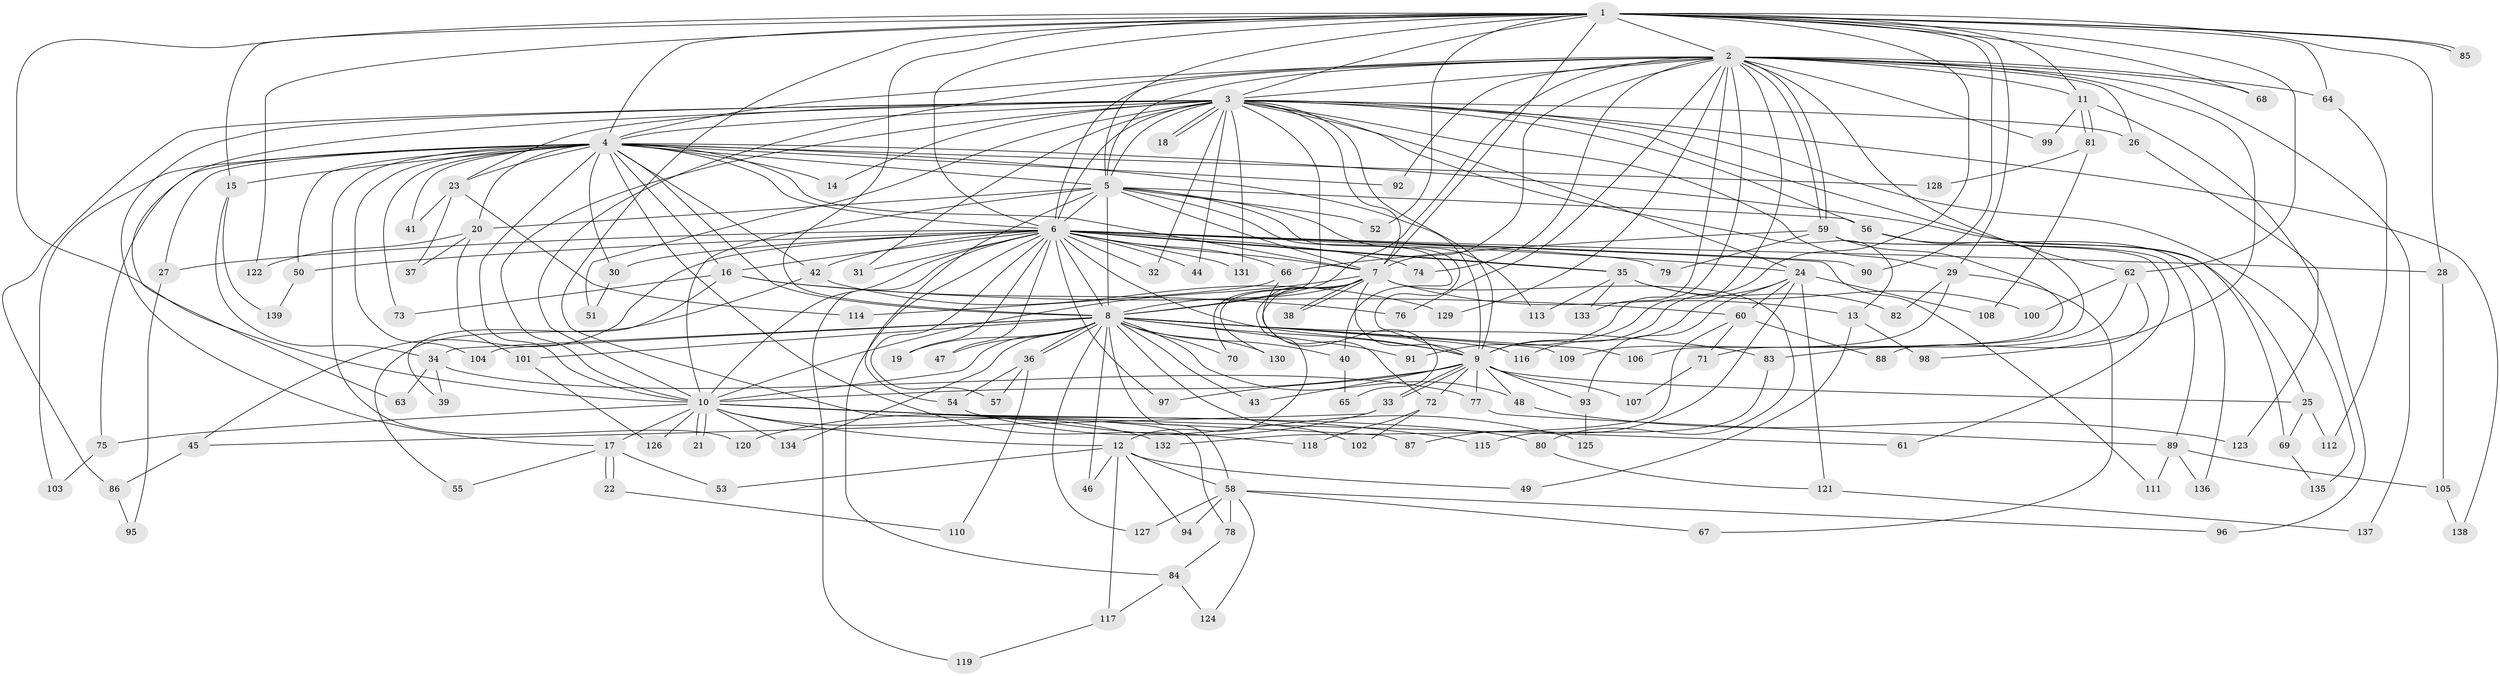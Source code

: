 // coarse degree distribution, {26: 0.020618556701030927, 4: 0.10309278350515463, 2: 0.3917525773195876, 1: 0.041237113402061855, 8: 0.020618556701030927, 27: 0.010309278350515464, 3: 0.21649484536082475, 14: 0.010309278350515464, 5: 0.09278350515463918, 15: 0.010309278350515464, 21: 0.010309278350515464, 6: 0.020618556701030927, 9: 0.010309278350515464, 19: 0.020618556701030927, 25: 0.010309278350515464, 17: 0.010309278350515464}
// Generated by graph-tools (version 1.1) at 2025/36/03/04/25 23:36:34]
// undirected, 139 vertices, 303 edges
graph export_dot {
  node [color=gray90,style=filled];
  1;
  2;
  3;
  4;
  5;
  6;
  7;
  8;
  9;
  10;
  11;
  12;
  13;
  14;
  15;
  16;
  17;
  18;
  19;
  20;
  21;
  22;
  23;
  24;
  25;
  26;
  27;
  28;
  29;
  30;
  31;
  32;
  33;
  34;
  35;
  36;
  37;
  38;
  39;
  40;
  41;
  42;
  43;
  44;
  45;
  46;
  47;
  48;
  49;
  50;
  51;
  52;
  53;
  54;
  55;
  56;
  57;
  58;
  59;
  60;
  61;
  62;
  63;
  64;
  65;
  66;
  67;
  68;
  69;
  70;
  71;
  72;
  73;
  74;
  75;
  76;
  77;
  78;
  79;
  80;
  81;
  82;
  83;
  84;
  85;
  86;
  87;
  88;
  89;
  90;
  91;
  92;
  93;
  94;
  95;
  96;
  97;
  98;
  99;
  100;
  101;
  102;
  103;
  104;
  105;
  106;
  107;
  108;
  109;
  110;
  111;
  112;
  113;
  114;
  115;
  116;
  117;
  118;
  119;
  120;
  121;
  122;
  123;
  124;
  125;
  126;
  127;
  128;
  129;
  130;
  131;
  132;
  133;
  134;
  135;
  136;
  137;
  138;
  139;
  1 -- 2;
  1 -- 3;
  1 -- 4;
  1 -- 5;
  1 -- 6;
  1 -- 7;
  1 -- 8;
  1 -- 9;
  1 -- 10;
  1 -- 11;
  1 -- 15;
  1 -- 28;
  1 -- 29;
  1 -- 52;
  1 -- 62;
  1 -- 64;
  1 -- 68;
  1 -- 78;
  1 -- 85;
  1 -- 85;
  1 -- 90;
  1 -- 122;
  2 -- 3;
  2 -- 4;
  2 -- 5;
  2 -- 6;
  2 -- 7;
  2 -- 8;
  2 -- 9;
  2 -- 10;
  2 -- 11;
  2 -- 26;
  2 -- 59;
  2 -- 59;
  2 -- 62;
  2 -- 64;
  2 -- 68;
  2 -- 74;
  2 -- 76;
  2 -- 91;
  2 -- 92;
  2 -- 98;
  2 -- 99;
  2 -- 129;
  2 -- 133;
  2 -- 137;
  3 -- 4;
  3 -- 5;
  3 -- 6;
  3 -- 7;
  3 -- 8;
  3 -- 9;
  3 -- 10;
  3 -- 13;
  3 -- 14;
  3 -- 17;
  3 -- 18;
  3 -- 18;
  3 -- 23;
  3 -- 24;
  3 -- 26;
  3 -- 29;
  3 -- 31;
  3 -- 32;
  3 -- 44;
  3 -- 51;
  3 -- 56;
  3 -- 63;
  3 -- 69;
  3 -- 86;
  3 -- 131;
  3 -- 135;
  3 -- 138;
  4 -- 5;
  4 -- 6;
  4 -- 7;
  4 -- 8;
  4 -- 9;
  4 -- 10;
  4 -- 14;
  4 -- 15;
  4 -- 16;
  4 -- 20;
  4 -- 23;
  4 -- 25;
  4 -- 27;
  4 -- 30;
  4 -- 41;
  4 -- 42;
  4 -- 50;
  4 -- 73;
  4 -- 75;
  4 -- 92;
  4 -- 103;
  4 -- 104;
  4 -- 118;
  4 -- 120;
  4 -- 128;
  5 -- 6;
  5 -- 7;
  5 -- 8;
  5 -- 9;
  5 -- 10;
  5 -- 20;
  5 -- 40;
  5 -- 52;
  5 -- 54;
  5 -- 56;
  5 -- 113;
  6 -- 7;
  6 -- 8;
  6 -- 9;
  6 -- 10;
  6 -- 16;
  6 -- 19;
  6 -- 24;
  6 -- 27;
  6 -- 28;
  6 -- 30;
  6 -- 31;
  6 -- 32;
  6 -- 35;
  6 -- 35;
  6 -- 42;
  6 -- 44;
  6 -- 45;
  6 -- 47;
  6 -- 50;
  6 -- 57;
  6 -- 66;
  6 -- 74;
  6 -- 79;
  6 -- 84;
  6 -- 90;
  6 -- 97;
  6 -- 111;
  6 -- 119;
  6 -- 131;
  7 -- 8;
  7 -- 9;
  7 -- 10;
  7 -- 12;
  7 -- 13;
  7 -- 38;
  7 -- 38;
  7 -- 65;
  7 -- 70;
  7 -- 80;
  7 -- 130;
  8 -- 9;
  8 -- 10;
  8 -- 19;
  8 -- 34;
  8 -- 36;
  8 -- 36;
  8 -- 40;
  8 -- 43;
  8 -- 46;
  8 -- 47;
  8 -- 48;
  8 -- 58;
  8 -- 70;
  8 -- 83;
  8 -- 91;
  8 -- 101;
  8 -- 102;
  8 -- 104;
  8 -- 106;
  8 -- 109;
  8 -- 116;
  8 -- 127;
  8 -- 130;
  8 -- 134;
  9 -- 10;
  9 -- 25;
  9 -- 33;
  9 -- 33;
  9 -- 43;
  9 -- 48;
  9 -- 72;
  9 -- 77;
  9 -- 93;
  9 -- 97;
  9 -- 107;
  10 -- 12;
  10 -- 17;
  10 -- 21;
  10 -- 21;
  10 -- 61;
  10 -- 75;
  10 -- 80;
  10 -- 87;
  10 -- 115;
  10 -- 126;
  10 -- 132;
  10 -- 134;
  11 -- 81;
  11 -- 81;
  11 -- 96;
  11 -- 99;
  12 -- 46;
  12 -- 49;
  12 -- 53;
  12 -- 58;
  12 -- 94;
  12 -- 117;
  13 -- 49;
  13 -- 98;
  15 -- 34;
  15 -- 139;
  16 -- 39;
  16 -- 60;
  16 -- 73;
  16 -- 76;
  17 -- 22;
  17 -- 22;
  17 -- 53;
  17 -- 55;
  20 -- 37;
  20 -- 101;
  20 -- 122;
  22 -- 110;
  23 -- 37;
  23 -- 41;
  23 -- 114;
  24 -- 60;
  24 -- 87;
  24 -- 93;
  24 -- 108;
  24 -- 116;
  24 -- 121;
  25 -- 69;
  25 -- 112;
  26 -- 123;
  27 -- 95;
  28 -- 105;
  29 -- 67;
  29 -- 82;
  29 -- 109;
  30 -- 51;
  33 -- 45;
  33 -- 120;
  34 -- 39;
  34 -- 63;
  34 -- 77;
  35 -- 82;
  35 -- 100;
  35 -- 113;
  35 -- 133;
  36 -- 54;
  36 -- 57;
  36 -- 110;
  40 -- 65;
  42 -- 55;
  42 -- 129;
  45 -- 86;
  48 -- 123;
  50 -- 139;
  54 -- 125;
  56 -- 71;
  56 -- 136;
  58 -- 67;
  58 -- 78;
  58 -- 94;
  58 -- 96;
  58 -- 124;
  58 -- 127;
  59 -- 61;
  59 -- 66;
  59 -- 79;
  59 -- 89;
  59 -- 106;
  60 -- 71;
  60 -- 88;
  60 -- 132;
  62 -- 83;
  62 -- 88;
  62 -- 100;
  64 -- 112;
  66 -- 72;
  66 -- 114;
  69 -- 135;
  71 -- 107;
  72 -- 102;
  72 -- 118;
  75 -- 103;
  77 -- 89;
  78 -- 84;
  80 -- 121;
  81 -- 108;
  81 -- 128;
  83 -- 115;
  84 -- 117;
  84 -- 124;
  86 -- 95;
  89 -- 105;
  89 -- 111;
  89 -- 136;
  93 -- 125;
  101 -- 126;
  105 -- 138;
  117 -- 119;
  121 -- 137;
}
